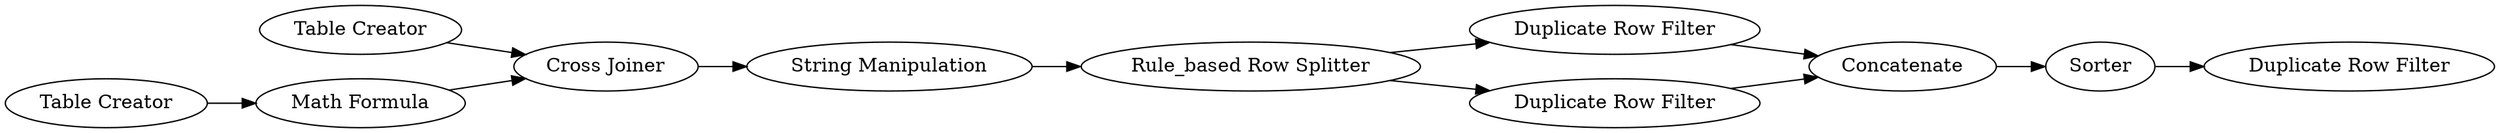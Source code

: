 digraph {
	"8982518854190231653_14" [label=Sorter]
	"8982518854190231653_12" [label="Duplicate Row Filter"]
	"8982518854190231653_5" [label="Cross Joiner"]
	"8982518854190231653_6" [label="String Manipulation"]
	"8982518854190231653_8" [label="Duplicate Row Filter"]
	"8982518854190231653_4" [label="Table Creator"]
	"8982518854190231653_3" [label="Table Creator"]
	"8982518854190231653_11" [label="Rule_based Row Splitter"]
	"8982518854190231653_15" [label="Duplicate Row Filter"]
	"8982518854190231653_10" [label="Math Formula"]
	"8982518854190231653_13" [label=Concatenate]
	"8982518854190231653_12" -> "8982518854190231653_13"
	"8982518854190231653_10" -> "8982518854190231653_5"
	"8982518854190231653_11" -> "8982518854190231653_15"
	"8982518854190231653_11" -> "8982518854190231653_12"
	"8982518854190231653_5" -> "8982518854190231653_6"
	"8982518854190231653_15" -> "8982518854190231653_13"
	"8982518854190231653_3" -> "8982518854190231653_10"
	"8982518854190231653_4" -> "8982518854190231653_5"
	"8982518854190231653_13" -> "8982518854190231653_14"
	"8982518854190231653_6" -> "8982518854190231653_11"
	"8982518854190231653_14" -> "8982518854190231653_8"
	rankdir=LR
}

